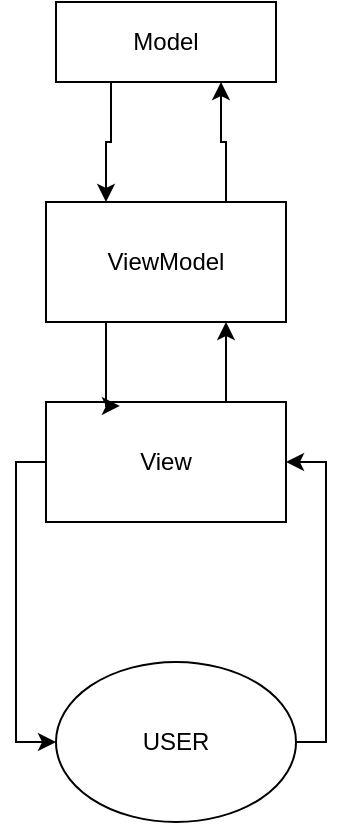 <mxfile version="26.1.1">
  <diagram name="Страница — 1" id="yUnetwLY6hC_SOKDKd0_">
    <mxGraphModel dx="856" dy="452" grid="1" gridSize="10" guides="1" tooltips="1" connect="1" arrows="1" fold="1" page="1" pageScale="1" pageWidth="827" pageHeight="1169" math="0" shadow="0">
      <root>
        <mxCell id="0" />
        <mxCell id="1" parent="0" />
        <mxCell id="CQ37rXH5Fs0ZW7W6_GFj-19" style="edgeStyle=orthogonalEdgeStyle;rounded=0;orthogonalLoop=1;jettySize=auto;html=1;exitX=0.25;exitY=1;exitDx=0;exitDy=0;entryX=0.25;entryY=0;entryDx=0;entryDy=0;" edge="1" parent="1" source="CQ37rXH5Fs0ZW7W6_GFj-2" target="CQ37rXH5Fs0ZW7W6_GFj-4">
          <mxGeometry relative="1" as="geometry" />
        </mxCell>
        <mxCell id="CQ37rXH5Fs0ZW7W6_GFj-2" value="Model" style="rounded=0;whiteSpace=wrap;html=1;" vertex="1" parent="1">
          <mxGeometry x="205" y="130" width="110" height="40" as="geometry" />
        </mxCell>
        <mxCell id="CQ37rXH5Fs0ZW7W6_GFj-14" style="edgeStyle=orthogonalEdgeStyle;rounded=0;orthogonalLoop=1;jettySize=auto;html=1;entryX=0;entryY=0.5;entryDx=0;entryDy=0;" edge="1" parent="1" source="CQ37rXH5Fs0ZW7W6_GFj-3" target="CQ37rXH5Fs0ZW7W6_GFj-5">
          <mxGeometry relative="1" as="geometry">
            <Array as="points">
              <mxPoint x="185" y="360" />
              <mxPoint x="185" y="500" />
            </Array>
          </mxGeometry>
        </mxCell>
        <mxCell id="CQ37rXH5Fs0ZW7W6_GFj-17" style="edgeStyle=orthogonalEdgeStyle;rounded=0;orthogonalLoop=1;jettySize=auto;html=1;exitX=0.75;exitY=0;exitDx=0;exitDy=0;entryX=0.75;entryY=1;entryDx=0;entryDy=0;" edge="1" parent="1" source="CQ37rXH5Fs0ZW7W6_GFj-3" target="CQ37rXH5Fs0ZW7W6_GFj-4">
          <mxGeometry relative="1" as="geometry" />
        </mxCell>
        <mxCell id="CQ37rXH5Fs0ZW7W6_GFj-3" value="View" style="rounded=0;whiteSpace=wrap;html=1;" vertex="1" parent="1">
          <mxGeometry x="200" y="330" width="120" height="60" as="geometry" />
        </mxCell>
        <mxCell id="CQ37rXH5Fs0ZW7W6_GFj-18" style="edgeStyle=orthogonalEdgeStyle;rounded=0;orthogonalLoop=1;jettySize=auto;html=1;exitX=0.75;exitY=0;exitDx=0;exitDy=0;entryX=0.75;entryY=1;entryDx=0;entryDy=0;" edge="1" parent="1" source="CQ37rXH5Fs0ZW7W6_GFj-4" target="CQ37rXH5Fs0ZW7W6_GFj-2">
          <mxGeometry relative="1" as="geometry" />
        </mxCell>
        <mxCell id="CQ37rXH5Fs0ZW7W6_GFj-4" value="ViewModel" style="rounded=0;whiteSpace=wrap;html=1;" vertex="1" parent="1">
          <mxGeometry x="200" y="230" width="120" height="60" as="geometry" />
        </mxCell>
        <mxCell id="CQ37rXH5Fs0ZW7W6_GFj-15" style="edgeStyle=orthogonalEdgeStyle;rounded=0;orthogonalLoop=1;jettySize=auto;html=1;entryX=1;entryY=0.5;entryDx=0;entryDy=0;" edge="1" parent="1" source="CQ37rXH5Fs0ZW7W6_GFj-5" target="CQ37rXH5Fs0ZW7W6_GFj-3">
          <mxGeometry relative="1" as="geometry">
            <Array as="points">
              <mxPoint x="340" y="500" />
              <mxPoint x="340" y="360" />
            </Array>
          </mxGeometry>
        </mxCell>
        <mxCell id="CQ37rXH5Fs0ZW7W6_GFj-5" value="USER" style="ellipse;whiteSpace=wrap;html=1;" vertex="1" parent="1">
          <mxGeometry x="205" y="460" width="120" height="80" as="geometry" />
        </mxCell>
        <mxCell id="CQ37rXH5Fs0ZW7W6_GFj-16" style="edgeStyle=orthogonalEdgeStyle;rounded=0;orthogonalLoop=1;jettySize=auto;html=1;exitX=0.25;exitY=1;exitDx=0;exitDy=0;entryX=0.308;entryY=0.033;entryDx=0;entryDy=0;entryPerimeter=0;" edge="1" parent="1" source="CQ37rXH5Fs0ZW7W6_GFj-4" target="CQ37rXH5Fs0ZW7W6_GFj-3">
          <mxGeometry relative="1" as="geometry">
            <Array as="points">
              <mxPoint x="230" y="332" />
            </Array>
          </mxGeometry>
        </mxCell>
      </root>
    </mxGraphModel>
  </diagram>
</mxfile>
